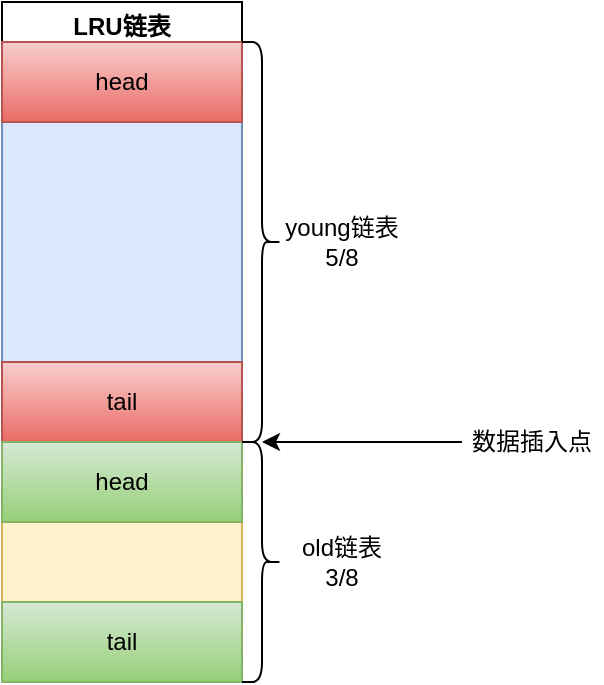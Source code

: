 <mxfile version="14.8.6" type="github">
  <diagram id="B_yDtCZu8Hi4jRMb0uQ-" name="Page-1">
    <mxGraphModel dx="1422" dy="762" grid="1" gridSize="10" guides="1" tooltips="1" connect="1" arrows="1" fold="1" page="1" pageScale="1" pageWidth="827" pageHeight="1169" math="0" shadow="0">
      <root>
        <mxCell id="0" />
        <mxCell id="1" parent="0" />
        <mxCell id="m3cK9-EeNQBWDBcqQpg2-1" value="LRU链表" style="swimlane;" vertex="1" parent="1">
          <mxGeometry x="160" y="60" width="120" height="340" as="geometry">
            <mxRectangle x="160" y="60" width="80" height="23" as="alternateBounds" />
          </mxGeometry>
        </mxCell>
        <mxCell id="m3cK9-EeNQBWDBcqQpg2-2" value="" style="whiteSpace=wrap;html=1;fillColor=#dae8fc;strokeColor=#6c8ebf;" vertex="1" parent="m3cK9-EeNQBWDBcqQpg2-1">
          <mxGeometry y="20" width="120" height="200" as="geometry" />
        </mxCell>
        <mxCell id="m3cK9-EeNQBWDBcqQpg2-4" value="" style="whiteSpace=wrap;html=1;fillColor=#fff2cc;strokeColor=#d6b656;" vertex="1" parent="m3cK9-EeNQBWDBcqQpg2-1">
          <mxGeometry y="220" width="120" height="120" as="geometry" />
        </mxCell>
        <mxCell id="m3cK9-EeNQBWDBcqQpg2-11" value="head" style="rounded=0;whiteSpace=wrap;html=1;gradientColor=#ea6b66;fillColor=#f8cecc;strokeColor=#b85450;" vertex="1" parent="m3cK9-EeNQBWDBcqQpg2-1">
          <mxGeometry y="20" width="120" height="40" as="geometry" />
        </mxCell>
        <mxCell id="m3cK9-EeNQBWDBcqQpg2-12" value="tail" style="rounded=0;whiteSpace=wrap;html=1;gradientColor=#ea6b66;fillColor=#f8cecc;strokeColor=#b85450;" vertex="1" parent="m3cK9-EeNQBWDBcqQpg2-1">
          <mxGeometry y="180" width="120" height="40" as="geometry" />
        </mxCell>
        <mxCell id="m3cK9-EeNQBWDBcqQpg2-13" value="head" style="rounded=0;whiteSpace=wrap;html=1;gradientColor=#97d077;fillColor=#d5e8d4;strokeColor=#82b366;" vertex="1" parent="m3cK9-EeNQBWDBcqQpg2-1">
          <mxGeometry y="220" width="120" height="40" as="geometry" />
        </mxCell>
        <mxCell id="m3cK9-EeNQBWDBcqQpg2-14" value="tail" style="rounded=0;whiteSpace=wrap;html=1;gradientColor=#97d077;fillColor=#d5e8d4;strokeColor=#82b366;" vertex="1" parent="m3cK9-EeNQBWDBcqQpg2-1">
          <mxGeometry y="300" width="120" height="40" as="geometry" />
        </mxCell>
        <mxCell id="m3cK9-EeNQBWDBcqQpg2-5" value="" style="shape=curlyBracket;whiteSpace=wrap;html=1;rounded=1;flipH=1;" vertex="1" parent="1">
          <mxGeometry x="280" y="80" width="20" height="200" as="geometry" />
        </mxCell>
        <mxCell id="m3cK9-EeNQBWDBcqQpg2-6" value="" style="shape=curlyBracket;whiteSpace=wrap;html=1;rounded=1;flipH=1;" vertex="1" parent="1">
          <mxGeometry x="280" y="280" width="20" height="120" as="geometry" />
        </mxCell>
        <mxCell id="m3cK9-EeNQBWDBcqQpg2-7" value="young链表 5/8" style="text;html=1;strokeColor=none;fillColor=none;align=center;verticalAlign=middle;whiteSpace=wrap;rounded=0;" vertex="1" parent="1">
          <mxGeometry x="300" y="170" width="60" height="20" as="geometry" />
        </mxCell>
        <mxCell id="m3cK9-EeNQBWDBcqQpg2-8" value="old链表&lt;br&gt;3/8" style="text;html=1;strokeColor=none;fillColor=none;align=center;verticalAlign=middle;whiteSpace=wrap;rounded=0;" vertex="1" parent="1">
          <mxGeometry x="300" y="330" width="60" height="20" as="geometry" />
        </mxCell>
        <mxCell id="m3cK9-EeNQBWDBcqQpg2-9" value="" style="endArrow=classic;html=1;entryX=0.5;entryY=0;entryDx=0;entryDy=0;" edge="1" parent="1" target="m3cK9-EeNQBWDBcqQpg2-6">
          <mxGeometry width="50" height="50" relative="1" as="geometry">
            <mxPoint x="390" y="280" as="sourcePoint" />
            <mxPoint x="440" y="360" as="targetPoint" />
          </mxGeometry>
        </mxCell>
        <mxCell id="m3cK9-EeNQBWDBcqQpg2-10" value="数据插入点" style="text;html=1;strokeColor=none;fillColor=none;align=center;verticalAlign=middle;whiteSpace=wrap;rounded=0;" vertex="1" parent="1">
          <mxGeometry x="390" y="270" width="70" height="20" as="geometry" />
        </mxCell>
      </root>
    </mxGraphModel>
  </diagram>
</mxfile>
